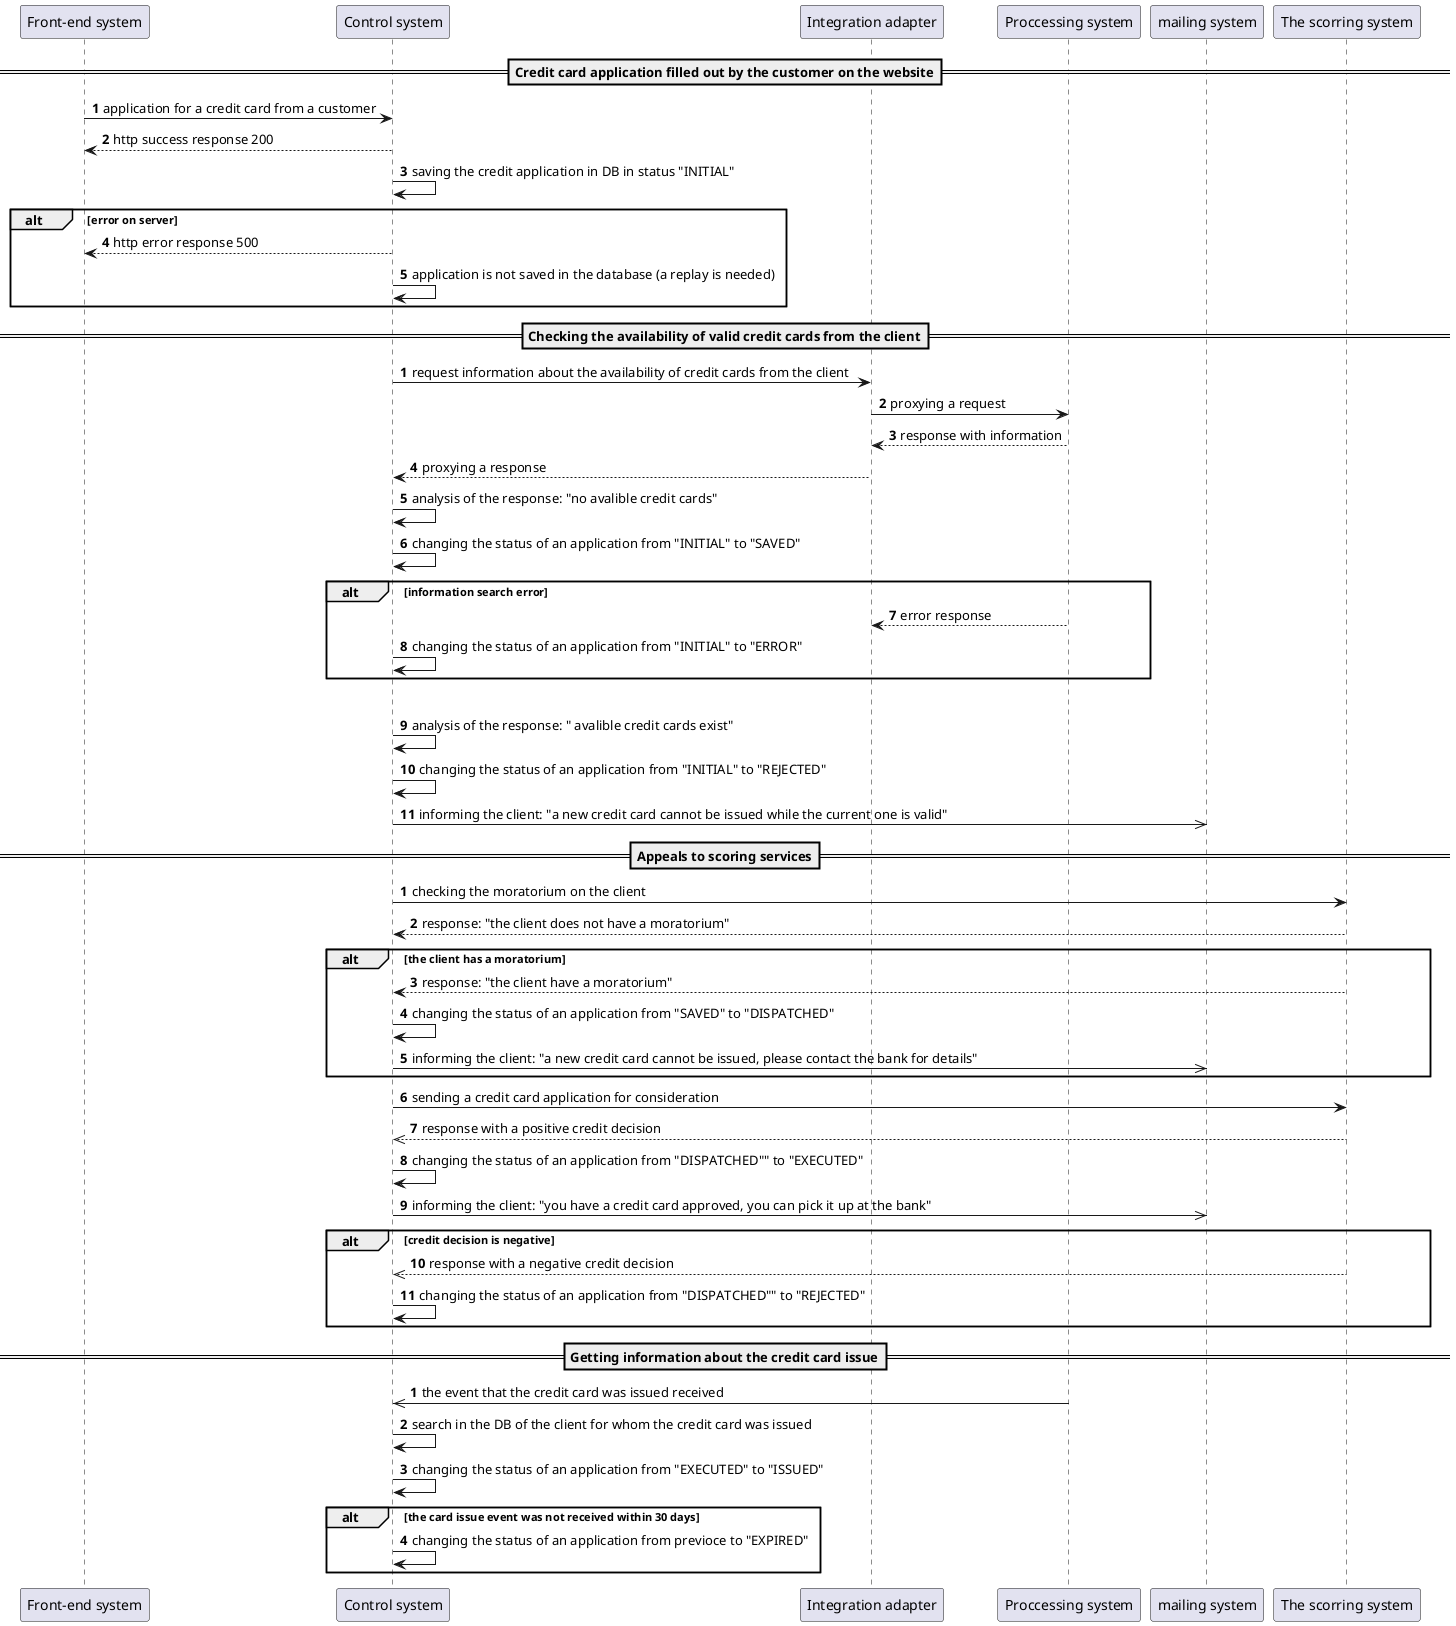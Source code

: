 @startuml


==Credit card application filled out by the customer on the website==
autonumber
"Front-end system" -> "Control system": application for a credit card from a customer
"Front-end system" <-- "Control system": http success response 200
"Control system" -> "Control system": saving the credit application in DB in status "INITIAL"

alt error on server
"Front-end system" <-- "Control system": http error response 500
"Control system" -> "Control system": application is not saved in the database (a replay is needed)
end

==Checking the availability of valid credit cards from the client==
autonumber
"Control system" -> "Integration adapter": request information about the availability of credit cards from the client
"Integration adapter" -> "Proccessing system": proxying a request
"Integration adapter" <-- "Proccessing system": response with information
"Control system" <-- "Integration adapter": proxying a response
"Control system" -> "Control system": analysis of the response: "no avalible credit cards"
"Control system" -> "Control system": changing the status of an application from "INITIAL" to "SAVED"

alt information search error
"Integration adapter" <-- "Proccessing system": error response
"Control system" -> "Control system": changing the status of an application from "INITIAL" to "ERROR"
end

alt avalible credit cards detected
"Control system" -> "Control system": analysis of the response: " avalible credit cards exist"
"Control system" -> "Control system": changing the status of an application from "INITIAL" to "REJECTED"
"Control system" ->> "mailing system": informing the client: "a new credit card cannot be issued while the current one is valid"


==Appeals to scoring services==
autonumber
"Control system" -> "The scorring system": checking the moratorium on the client
"Control system" <-- "The scorring system": response: "the client does not have a moratorium"

alt the client has a moratorium
"Control system" <-- "The scorring system": response: "the client have a moratorium"
"Control system" -> "Control system": changing the status of an application from "SAVED" to "DISPATCHED"
"Control system" ->> "mailing system": informing the client: "a new credit card cannot be issued, please contact the bank for details"
end

"Control system" -> "The scorring system": sending a credit card application for consideration
"Control system" <<-- "The scorring system": response with a positive credit decision
"Control system" -> "Control system": changing the status of an application from "DISPATCHED"" to "EXECUTED"
"Control system" ->> "mailing system": informing the client: "you have a credit card approved, you can pick it up at the bank"


alt credit decision is negative
"Control system" <<-- "The scorring system": response with a negative credit decision
"Control system" -> "Control system": changing the status of an application from "DISPATCHED"" to "REJECTED"
 end

==Getting information about the credit card issue==
autonumber
"Control system" <<- "Proccessing system": the event that the credit card was issued received
"Control system" -> "Control system": search in the DB of the client for whom the credit card was issued
"Control system" -> "Control system": changing the status of an application from "EXECUTED" to "ISSUED"
alt the card issue event was not received within 30 days
"Control system" -> "Control system": changing the status of an application from previoce to "EXPIRED"
end


@enduml